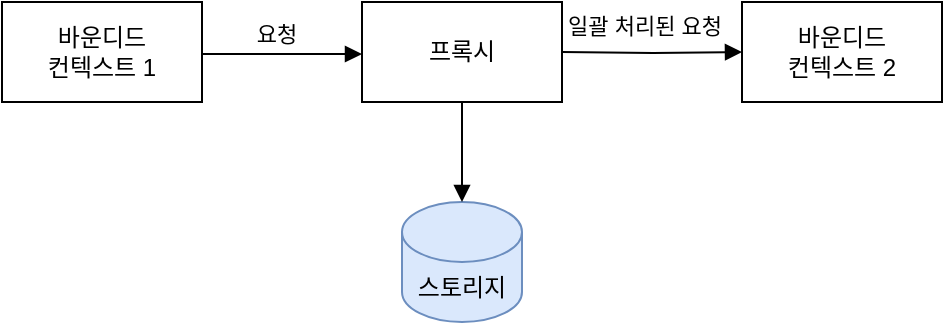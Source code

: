 <mxfile version="26.0.9">
  <diagram name="Page-1" id="r91bHBkh4D_R1-kNxhS1">
    <mxGraphModel dx="1114" dy="821" grid="1" gridSize="10" guides="1" tooltips="1" connect="1" arrows="1" fold="1" page="1" pageScale="1" pageWidth="827" pageHeight="1169" math="0" shadow="0">
      <root>
        <mxCell id="0" />
        <mxCell id="1" parent="0" />
        <mxCell id="WnVCF9ydNXg3hgoSsNI7-1" style="edgeStyle=orthogonalEdgeStyle;rounded=0;orthogonalLoop=1;jettySize=auto;html=1;entryX=0;entryY=0.5;entryDx=0;entryDy=0;endArrow=block;endFill=1;" edge="1" parent="1">
          <mxGeometry relative="1" as="geometry">
            <mxPoint x="180" y="136" as="sourcePoint" />
            <mxPoint x="260" y="136" as="targetPoint" />
          </mxGeometry>
        </mxCell>
        <mxCell id="WnVCF9ydNXg3hgoSsNI7-2" value="요청" style="edgeLabel;html=1;align=center;verticalAlign=middle;resizable=0;points=[];" vertex="1" connectable="0" parent="WnVCF9ydNXg3hgoSsNI7-1">
          <mxGeometry x="-0.225" relative="1" as="geometry">
            <mxPoint x="6" y="-10" as="offset" />
          </mxGeometry>
        </mxCell>
        <mxCell id="WnVCF9ydNXg3hgoSsNI7-3" value="바운디드&lt;div&gt;컨텍스트 1&lt;/div&gt;" style="rounded=0;whiteSpace=wrap;html=1;" vertex="1" parent="1">
          <mxGeometry x="80" y="110" width="100" height="50" as="geometry" />
        </mxCell>
        <mxCell id="WnVCF9ydNXg3hgoSsNI7-6" value="바운디드&lt;div&gt;컨텍스트 2&lt;/div&gt;" style="rounded=0;whiteSpace=wrap;html=1;" vertex="1" parent="1">
          <mxGeometry x="450" y="110" width="100" height="50" as="geometry" />
        </mxCell>
        <mxCell id="WnVCF9ydNXg3hgoSsNI7-7" style="edgeStyle=orthogonalEdgeStyle;rounded=0;orthogonalLoop=1;jettySize=auto;html=1;entryX=0;entryY=0.5;entryDx=0;entryDy=0;endArrow=block;endFill=1;" edge="1" parent="1" target="WnVCF9ydNXg3hgoSsNI7-6">
          <mxGeometry relative="1" as="geometry">
            <mxPoint x="360" y="135" as="sourcePoint" />
            <mxPoint x="440" y="135" as="targetPoint" />
          </mxGeometry>
        </mxCell>
        <mxCell id="WnVCF9ydNXg3hgoSsNI7-12" value="일괄 처리된 요청" style="edgeLabel;html=1;align=center;verticalAlign=middle;resizable=0;points=[];" vertex="1" connectable="0" parent="WnVCF9ydNXg3hgoSsNI7-7">
          <mxGeometry x="-0.475" y="3" relative="1" as="geometry">
            <mxPoint x="17" y="-11" as="offset" />
          </mxGeometry>
        </mxCell>
        <mxCell id="WnVCF9ydNXg3hgoSsNI7-11" value="프록시" style="rounded=0;whiteSpace=wrap;html=1;" vertex="1" parent="1">
          <mxGeometry x="260" y="110" width="100" height="50" as="geometry" />
        </mxCell>
        <mxCell id="WnVCF9ydNXg3hgoSsNI7-13" value="스토리지" style="shape=cylinder3;whiteSpace=wrap;html=1;boundedLbl=1;backgroundOutline=1;size=15;fillColor=#dae8fc;strokeColor=#6c8ebf;" vertex="1" parent="1">
          <mxGeometry x="280" y="210" width="60" height="60" as="geometry" />
        </mxCell>
        <mxCell id="WnVCF9ydNXg3hgoSsNI7-14" style="edgeStyle=orthogonalEdgeStyle;rounded=0;orthogonalLoop=1;jettySize=auto;html=1;entryX=0.5;entryY=0;entryDx=0;entryDy=0;entryPerimeter=0;endArrow=block;endFill=1;" edge="1" parent="1" source="WnVCF9ydNXg3hgoSsNI7-11" target="WnVCF9ydNXg3hgoSsNI7-13">
          <mxGeometry relative="1" as="geometry" />
        </mxCell>
      </root>
    </mxGraphModel>
  </diagram>
</mxfile>
